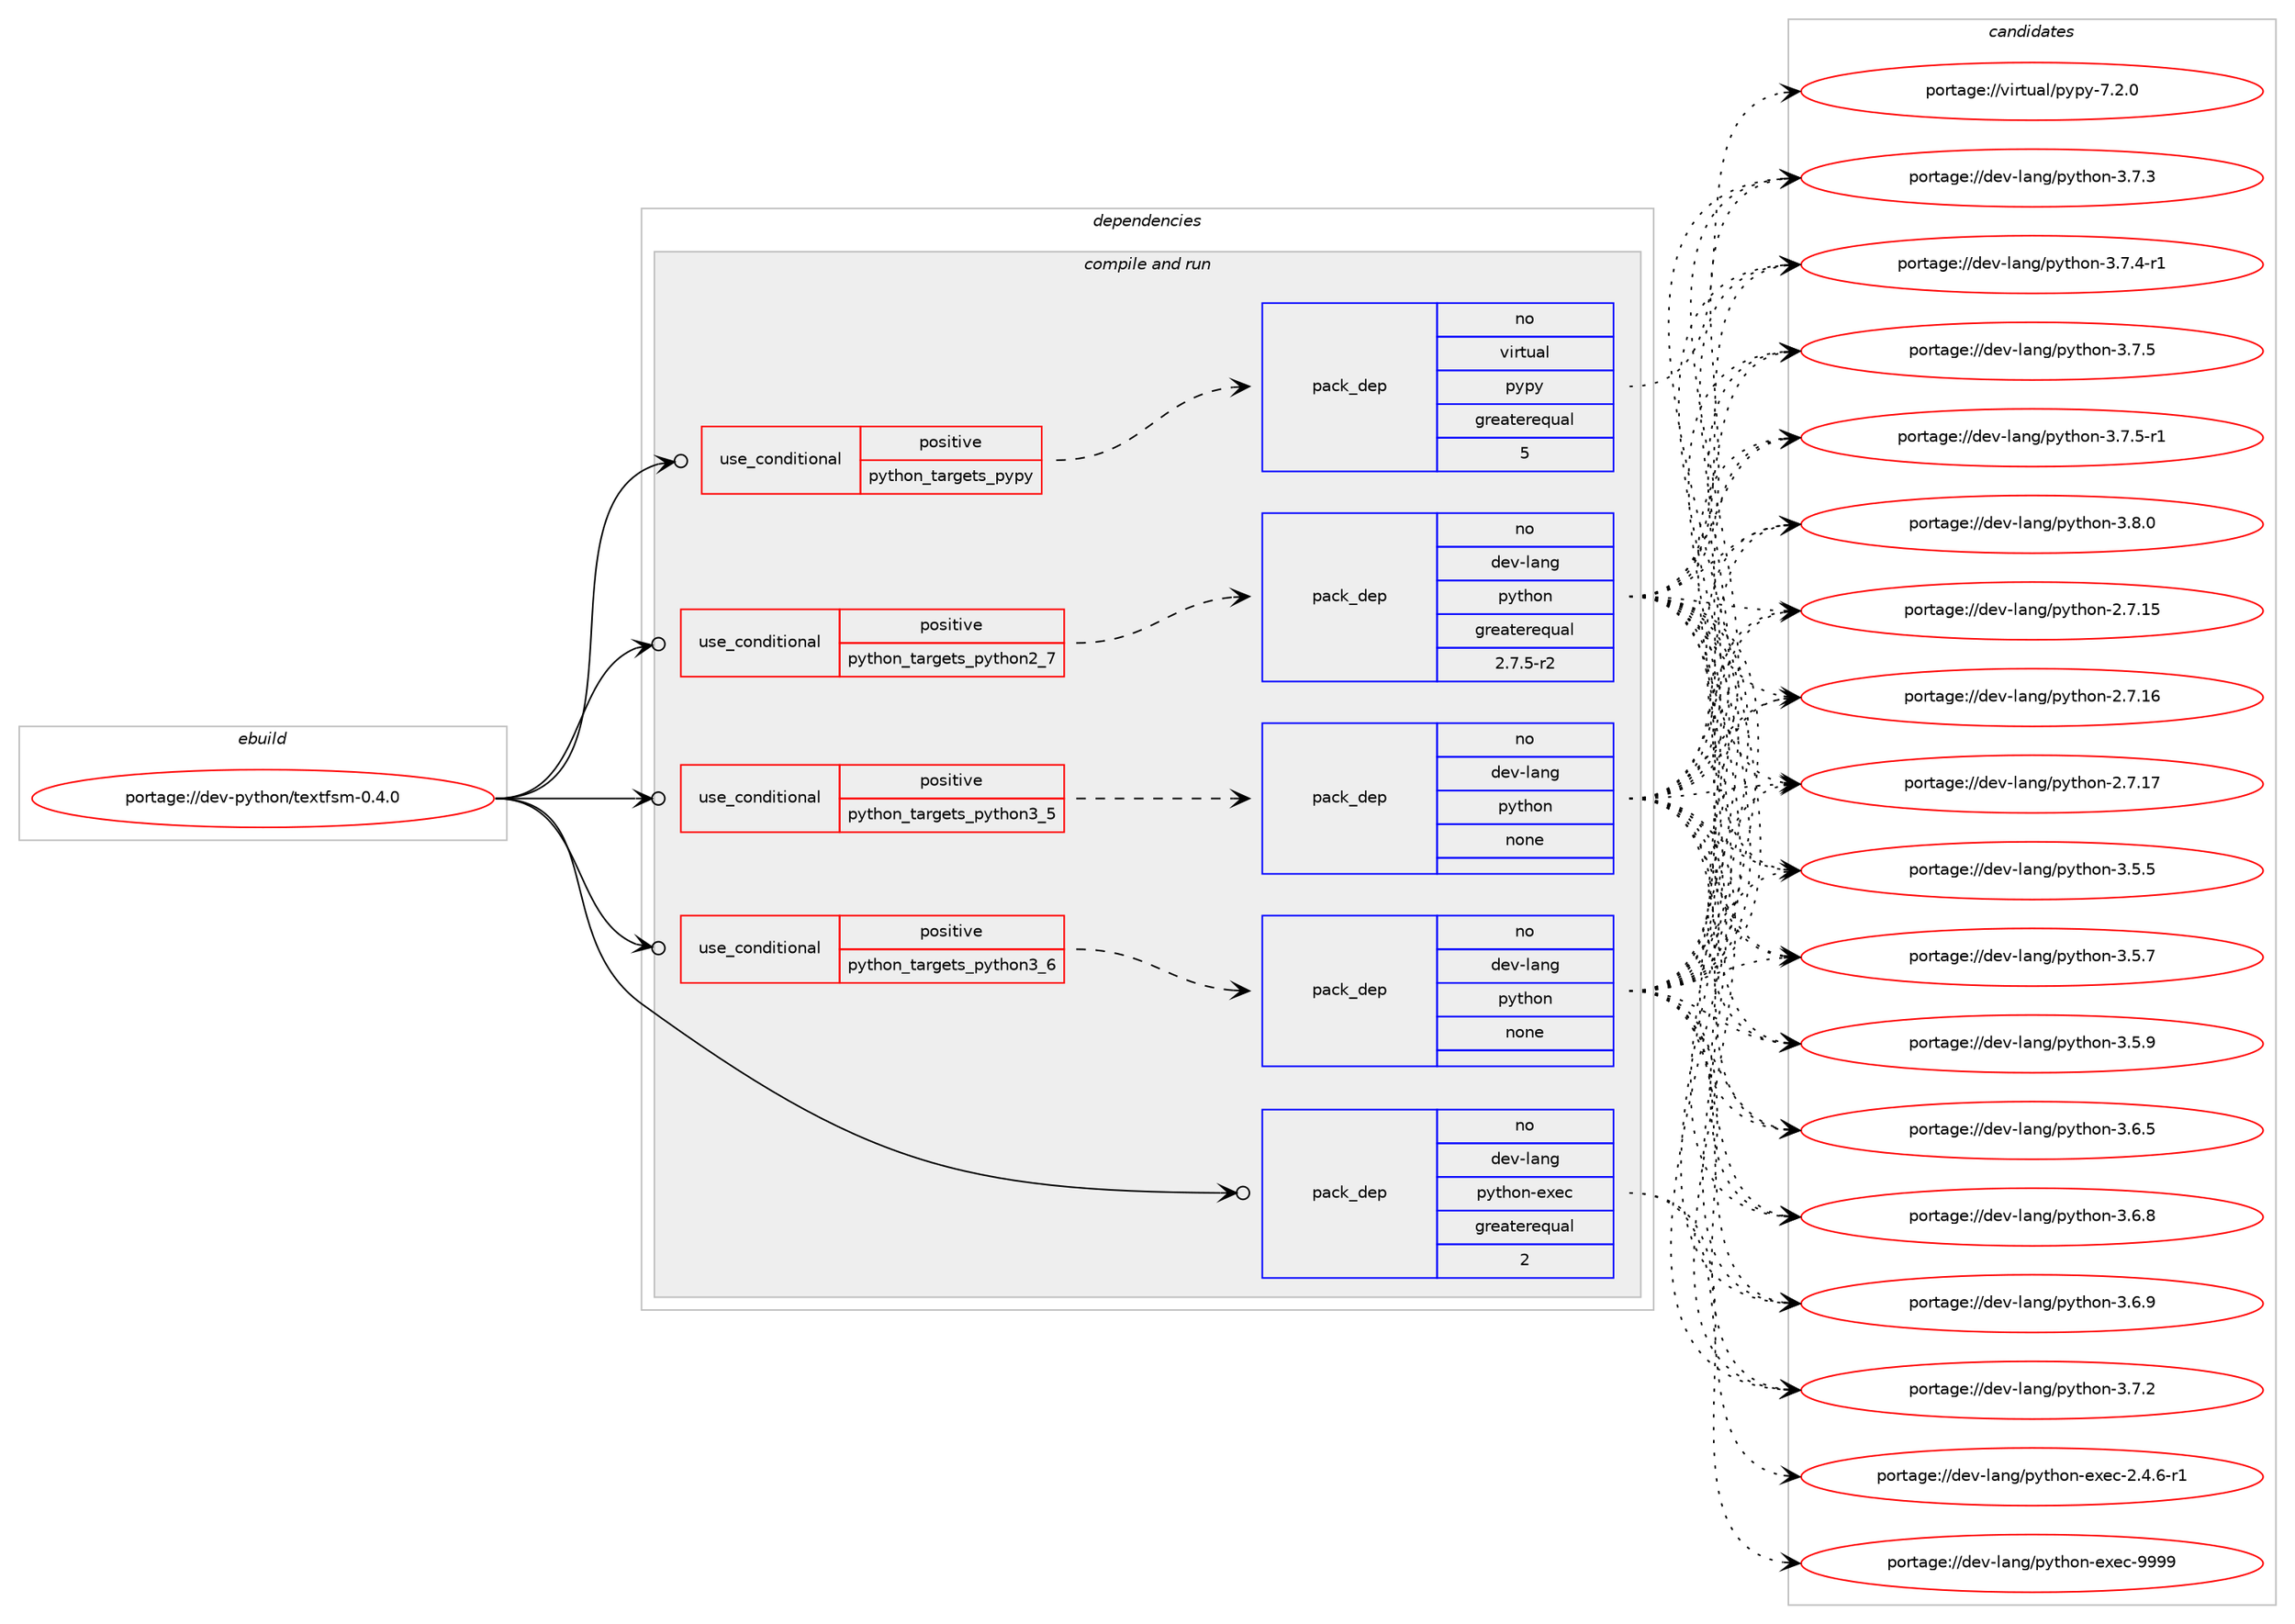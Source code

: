 digraph prolog {

# *************
# Graph options
# *************

newrank=true;
concentrate=true;
compound=true;
graph [rankdir=LR,fontname=Helvetica,fontsize=10,ranksep=1.5];#, ranksep=2.5, nodesep=0.2];
edge  [arrowhead=vee];
node  [fontname=Helvetica,fontsize=10];

# **********
# The ebuild
# **********

subgraph cluster_leftcol {
color=gray;
rank=same;
label=<<i>ebuild</i>>;
id [label="portage://dev-python/textfsm-0.4.0", color=red, width=4, href="../dev-python/textfsm-0.4.0.svg"];
}

# ****************
# The dependencies
# ****************

subgraph cluster_midcol {
color=gray;
label=<<i>dependencies</i>>;
subgraph cluster_compile {
fillcolor="#eeeeee";
style=filled;
label=<<i>compile</i>>;
}
subgraph cluster_compileandrun {
fillcolor="#eeeeee";
style=filled;
label=<<i>compile and run</i>>;
subgraph cond39736 {
dependency175649 [label=<<TABLE BORDER="0" CELLBORDER="1" CELLSPACING="0" CELLPADDING="4"><TR><TD ROWSPAN="3" CELLPADDING="10">use_conditional</TD></TR><TR><TD>positive</TD></TR><TR><TD>python_targets_pypy</TD></TR></TABLE>>, shape=none, color=red];
subgraph pack132509 {
dependency175650 [label=<<TABLE BORDER="0" CELLBORDER="1" CELLSPACING="0" CELLPADDING="4" WIDTH="220"><TR><TD ROWSPAN="6" CELLPADDING="30">pack_dep</TD></TR><TR><TD WIDTH="110">no</TD></TR><TR><TD>virtual</TD></TR><TR><TD>pypy</TD></TR><TR><TD>greaterequal</TD></TR><TR><TD>5</TD></TR></TABLE>>, shape=none, color=blue];
}
dependency175649:e -> dependency175650:w [weight=20,style="dashed",arrowhead="vee"];
}
id:e -> dependency175649:w [weight=20,style="solid",arrowhead="odotvee"];
subgraph cond39737 {
dependency175651 [label=<<TABLE BORDER="0" CELLBORDER="1" CELLSPACING="0" CELLPADDING="4"><TR><TD ROWSPAN="3" CELLPADDING="10">use_conditional</TD></TR><TR><TD>positive</TD></TR><TR><TD>python_targets_python2_7</TD></TR></TABLE>>, shape=none, color=red];
subgraph pack132510 {
dependency175652 [label=<<TABLE BORDER="0" CELLBORDER="1" CELLSPACING="0" CELLPADDING="4" WIDTH="220"><TR><TD ROWSPAN="6" CELLPADDING="30">pack_dep</TD></TR><TR><TD WIDTH="110">no</TD></TR><TR><TD>dev-lang</TD></TR><TR><TD>python</TD></TR><TR><TD>greaterequal</TD></TR><TR><TD>2.7.5-r2</TD></TR></TABLE>>, shape=none, color=blue];
}
dependency175651:e -> dependency175652:w [weight=20,style="dashed",arrowhead="vee"];
}
id:e -> dependency175651:w [weight=20,style="solid",arrowhead="odotvee"];
subgraph cond39738 {
dependency175653 [label=<<TABLE BORDER="0" CELLBORDER="1" CELLSPACING="0" CELLPADDING="4"><TR><TD ROWSPAN="3" CELLPADDING="10">use_conditional</TD></TR><TR><TD>positive</TD></TR><TR><TD>python_targets_python3_5</TD></TR></TABLE>>, shape=none, color=red];
subgraph pack132511 {
dependency175654 [label=<<TABLE BORDER="0" CELLBORDER="1" CELLSPACING="0" CELLPADDING="4" WIDTH="220"><TR><TD ROWSPAN="6" CELLPADDING="30">pack_dep</TD></TR><TR><TD WIDTH="110">no</TD></TR><TR><TD>dev-lang</TD></TR><TR><TD>python</TD></TR><TR><TD>none</TD></TR><TR><TD></TD></TR></TABLE>>, shape=none, color=blue];
}
dependency175653:e -> dependency175654:w [weight=20,style="dashed",arrowhead="vee"];
}
id:e -> dependency175653:w [weight=20,style="solid",arrowhead="odotvee"];
subgraph cond39739 {
dependency175655 [label=<<TABLE BORDER="0" CELLBORDER="1" CELLSPACING="0" CELLPADDING="4"><TR><TD ROWSPAN="3" CELLPADDING="10">use_conditional</TD></TR><TR><TD>positive</TD></TR><TR><TD>python_targets_python3_6</TD></TR></TABLE>>, shape=none, color=red];
subgraph pack132512 {
dependency175656 [label=<<TABLE BORDER="0" CELLBORDER="1" CELLSPACING="0" CELLPADDING="4" WIDTH="220"><TR><TD ROWSPAN="6" CELLPADDING="30">pack_dep</TD></TR><TR><TD WIDTH="110">no</TD></TR><TR><TD>dev-lang</TD></TR><TR><TD>python</TD></TR><TR><TD>none</TD></TR><TR><TD></TD></TR></TABLE>>, shape=none, color=blue];
}
dependency175655:e -> dependency175656:w [weight=20,style="dashed",arrowhead="vee"];
}
id:e -> dependency175655:w [weight=20,style="solid",arrowhead="odotvee"];
subgraph pack132513 {
dependency175657 [label=<<TABLE BORDER="0" CELLBORDER="1" CELLSPACING="0" CELLPADDING="4" WIDTH="220"><TR><TD ROWSPAN="6" CELLPADDING="30">pack_dep</TD></TR><TR><TD WIDTH="110">no</TD></TR><TR><TD>dev-lang</TD></TR><TR><TD>python-exec</TD></TR><TR><TD>greaterequal</TD></TR><TR><TD>2</TD></TR></TABLE>>, shape=none, color=blue];
}
id:e -> dependency175657:w [weight=20,style="solid",arrowhead="odotvee"];
}
subgraph cluster_run {
fillcolor="#eeeeee";
style=filled;
label=<<i>run</i>>;
}
}

# **************
# The candidates
# **************

subgraph cluster_choices {
rank=same;
color=gray;
label=<<i>candidates</i>>;

subgraph choice132509 {
color=black;
nodesep=1;
choiceportage1181051141161179710847112121112121455546504648 [label="portage://virtual/pypy-7.2.0", color=red, width=4,href="../virtual/pypy-7.2.0.svg"];
dependency175650:e -> choiceportage1181051141161179710847112121112121455546504648:w [style=dotted,weight="100"];
}
subgraph choice132510 {
color=black;
nodesep=1;
choiceportage10010111845108971101034711212111610411111045504655464953 [label="portage://dev-lang/python-2.7.15", color=red, width=4,href="../dev-lang/python-2.7.15.svg"];
choiceportage10010111845108971101034711212111610411111045504655464954 [label="portage://dev-lang/python-2.7.16", color=red, width=4,href="../dev-lang/python-2.7.16.svg"];
choiceportage10010111845108971101034711212111610411111045504655464955 [label="portage://dev-lang/python-2.7.17", color=red, width=4,href="../dev-lang/python-2.7.17.svg"];
choiceportage100101118451089711010347112121116104111110455146534653 [label="portage://dev-lang/python-3.5.5", color=red, width=4,href="../dev-lang/python-3.5.5.svg"];
choiceportage100101118451089711010347112121116104111110455146534655 [label="portage://dev-lang/python-3.5.7", color=red, width=4,href="../dev-lang/python-3.5.7.svg"];
choiceportage100101118451089711010347112121116104111110455146534657 [label="portage://dev-lang/python-3.5.9", color=red, width=4,href="../dev-lang/python-3.5.9.svg"];
choiceportage100101118451089711010347112121116104111110455146544653 [label="portage://dev-lang/python-3.6.5", color=red, width=4,href="../dev-lang/python-3.6.5.svg"];
choiceportage100101118451089711010347112121116104111110455146544656 [label="portage://dev-lang/python-3.6.8", color=red, width=4,href="../dev-lang/python-3.6.8.svg"];
choiceportage100101118451089711010347112121116104111110455146544657 [label="portage://dev-lang/python-3.6.9", color=red, width=4,href="../dev-lang/python-3.6.9.svg"];
choiceportage100101118451089711010347112121116104111110455146554650 [label="portage://dev-lang/python-3.7.2", color=red, width=4,href="../dev-lang/python-3.7.2.svg"];
choiceportage100101118451089711010347112121116104111110455146554651 [label="portage://dev-lang/python-3.7.3", color=red, width=4,href="../dev-lang/python-3.7.3.svg"];
choiceportage1001011184510897110103471121211161041111104551465546524511449 [label="portage://dev-lang/python-3.7.4-r1", color=red, width=4,href="../dev-lang/python-3.7.4-r1.svg"];
choiceportage100101118451089711010347112121116104111110455146554653 [label="portage://dev-lang/python-3.7.5", color=red, width=4,href="../dev-lang/python-3.7.5.svg"];
choiceportage1001011184510897110103471121211161041111104551465546534511449 [label="portage://dev-lang/python-3.7.5-r1", color=red, width=4,href="../dev-lang/python-3.7.5-r1.svg"];
choiceportage100101118451089711010347112121116104111110455146564648 [label="portage://dev-lang/python-3.8.0", color=red, width=4,href="../dev-lang/python-3.8.0.svg"];
dependency175652:e -> choiceportage10010111845108971101034711212111610411111045504655464953:w [style=dotted,weight="100"];
dependency175652:e -> choiceportage10010111845108971101034711212111610411111045504655464954:w [style=dotted,weight="100"];
dependency175652:e -> choiceportage10010111845108971101034711212111610411111045504655464955:w [style=dotted,weight="100"];
dependency175652:e -> choiceportage100101118451089711010347112121116104111110455146534653:w [style=dotted,weight="100"];
dependency175652:e -> choiceportage100101118451089711010347112121116104111110455146534655:w [style=dotted,weight="100"];
dependency175652:e -> choiceportage100101118451089711010347112121116104111110455146534657:w [style=dotted,weight="100"];
dependency175652:e -> choiceportage100101118451089711010347112121116104111110455146544653:w [style=dotted,weight="100"];
dependency175652:e -> choiceportage100101118451089711010347112121116104111110455146544656:w [style=dotted,weight="100"];
dependency175652:e -> choiceportage100101118451089711010347112121116104111110455146544657:w [style=dotted,weight="100"];
dependency175652:e -> choiceportage100101118451089711010347112121116104111110455146554650:w [style=dotted,weight="100"];
dependency175652:e -> choiceportage100101118451089711010347112121116104111110455146554651:w [style=dotted,weight="100"];
dependency175652:e -> choiceportage1001011184510897110103471121211161041111104551465546524511449:w [style=dotted,weight="100"];
dependency175652:e -> choiceportage100101118451089711010347112121116104111110455146554653:w [style=dotted,weight="100"];
dependency175652:e -> choiceportage1001011184510897110103471121211161041111104551465546534511449:w [style=dotted,weight="100"];
dependency175652:e -> choiceportage100101118451089711010347112121116104111110455146564648:w [style=dotted,weight="100"];
}
subgraph choice132511 {
color=black;
nodesep=1;
choiceportage10010111845108971101034711212111610411111045504655464953 [label="portage://dev-lang/python-2.7.15", color=red, width=4,href="../dev-lang/python-2.7.15.svg"];
choiceportage10010111845108971101034711212111610411111045504655464954 [label="portage://dev-lang/python-2.7.16", color=red, width=4,href="../dev-lang/python-2.7.16.svg"];
choiceportage10010111845108971101034711212111610411111045504655464955 [label="portage://dev-lang/python-2.7.17", color=red, width=4,href="../dev-lang/python-2.7.17.svg"];
choiceportage100101118451089711010347112121116104111110455146534653 [label="portage://dev-lang/python-3.5.5", color=red, width=4,href="../dev-lang/python-3.5.5.svg"];
choiceportage100101118451089711010347112121116104111110455146534655 [label="portage://dev-lang/python-3.5.7", color=red, width=4,href="../dev-lang/python-3.5.7.svg"];
choiceportage100101118451089711010347112121116104111110455146534657 [label="portage://dev-lang/python-3.5.9", color=red, width=4,href="../dev-lang/python-3.5.9.svg"];
choiceportage100101118451089711010347112121116104111110455146544653 [label="portage://dev-lang/python-3.6.5", color=red, width=4,href="../dev-lang/python-3.6.5.svg"];
choiceportage100101118451089711010347112121116104111110455146544656 [label="portage://dev-lang/python-3.6.8", color=red, width=4,href="../dev-lang/python-3.6.8.svg"];
choiceportage100101118451089711010347112121116104111110455146544657 [label="portage://dev-lang/python-3.6.9", color=red, width=4,href="../dev-lang/python-3.6.9.svg"];
choiceportage100101118451089711010347112121116104111110455146554650 [label="portage://dev-lang/python-3.7.2", color=red, width=4,href="../dev-lang/python-3.7.2.svg"];
choiceportage100101118451089711010347112121116104111110455146554651 [label="portage://dev-lang/python-3.7.3", color=red, width=4,href="../dev-lang/python-3.7.3.svg"];
choiceportage1001011184510897110103471121211161041111104551465546524511449 [label="portage://dev-lang/python-3.7.4-r1", color=red, width=4,href="../dev-lang/python-3.7.4-r1.svg"];
choiceportage100101118451089711010347112121116104111110455146554653 [label="portage://dev-lang/python-3.7.5", color=red, width=4,href="../dev-lang/python-3.7.5.svg"];
choiceportage1001011184510897110103471121211161041111104551465546534511449 [label="portage://dev-lang/python-3.7.5-r1", color=red, width=4,href="../dev-lang/python-3.7.5-r1.svg"];
choiceportage100101118451089711010347112121116104111110455146564648 [label="portage://dev-lang/python-3.8.0", color=red, width=4,href="../dev-lang/python-3.8.0.svg"];
dependency175654:e -> choiceportage10010111845108971101034711212111610411111045504655464953:w [style=dotted,weight="100"];
dependency175654:e -> choiceportage10010111845108971101034711212111610411111045504655464954:w [style=dotted,weight="100"];
dependency175654:e -> choiceportage10010111845108971101034711212111610411111045504655464955:w [style=dotted,weight="100"];
dependency175654:e -> choiceportage100101118451089711010347112121116104111110455146534653:w [style=dotted,weight="100"];
dependency175654:e -> choiceportage100101118451089711010347112121116104111110455146534655:w [style=dotted,weight="100"];
dependency175654:e -> choiceportage100101118451089711010347112121116104111110455146534657:w [style=dotted,weight="100"];
dependency175654:e -> choiceportage100101118451089711010347112121116104111110455146544653:w [style=dotted,weight="100"];
dependency175654:e -> choiceportage100101118451089711010347112121116104111110455146544656:w [style=dotted,weight="100"];
dependency175654:e -> choiceportage100101118451089711010347112121116104111110455146544657:w [style=dotted,weight="100"];
dependency175654:e -> choiceportage100101118451089711010347112121116104111110455146554650:w [style=dotted,weight="100"];
dependency175654:e -> choiceportage100101118451089711010347112121116104111110455146554651:w [style=dotted,weight="100"];
dependency175654:e -> choiceportage1001011184510897110103471121211161041111104551465546524511449:w [style=dotted,weight="100"];
dependency175654:e -> choiceportage100101118451089711010347112121116104111110455146554653:w [style=dotted,weight="100"];
dependency175654:e -> choiceportage1001011184510897110103471121211161041111104551465546534511449:w [style=dotted,weight="100"];
dependency175654:e -> choiceportage100101118451089711010347112121116104111110455146564648:w [style=dotted,weight="100"];
}
subgraph choice132512 {
color=black;
nodesep=1;
choiceportage10010111845108971101034711212111610411111045504655464953 [label="portage://dev-lang/python-2.7.15", color=red, width=4,href="../dev-lang/python-2.7.15.svg"];
choiceportage10010111845108971101034711212111610411111045504655464954 [label="portage://dev-lang/python-2.7.16", color=red, width=4,href="../dev-lang/python-2.7.16.svg"];
choiceportage10010111845108971101034711212111610411111045504655464955 [label="portage://dev-lang/python-2.7.17", color=red, width=4,href="../dev-lang/python-2.7.17.svg"];
choiceportage100101118451089711010347112121116104111110455146534653 [label="portage://dev-lang/python-3.5.5", color=red, width=4,href="../dev-lang/python-3.5.5.svg"];
choiceportage100101118451089711010347112121116104111110455146534655 [label="portage://dev-lang/python-3.5.7", color=red, width=4,href="../dev-lang/python-3.5.7.svg"];
choiceportage100101118451089711010347112121116104111110455146534657 [label="portage://dev-lang/python-3.5.9", color=red, width=4,href="../dev-lang/python-3.5.9.svg"];
choiceportage100101118451089711010347112121116104111110455146544653 [label="portage://dev-lang/python-3.6.5", color=red, width=4,href="../dev-lang/python-3.6.5.svg"];
choiceportage100101118451089711010347112121116104111110455146544656 [label="portage://dev-lang/python-3.6.8", color=red, width=4,href="../dev-lang/python-3.6.8.svg"];
choiceportage100101118451089711010347112121116104111110455146544657 [label="portage://dev-lang/python-3.6.9", color=red, width=4,href="../dev-lang/python-3.6.9.svg"];
choiceportage100101118451089711010347112121116104111110455146554650 [label="portage://dev-lang/python-3.7.2", color=red, width=4,href="../dev-lang/python-3.7.2.svg"];
choiceportage100101118451089711010347112121116104111110455146554651 [label="portage://dev-lang/python-3.7.3", color=red, width=4,href="../dev-lang/python-3.7.3.svg"];
choiceportage1001011184510897110103471121211161041111104551465546524511449 [label="portage://dev-lang/python-3.7.4-r1", color=red, width=4,href="../dev-lang/python-3.7.4-r1.svg"];
choiceportage100101118451089711010347112121116104111110455146554653 [label="portage://dev-lang/python-3.7.5", color=red, width=4,href="../dev-lang/python-3.7.5.svg"];
choiceportage1001011184510897110103471121211161041111104551465546534511449 [label="portage://dev-lang/python-3.7.5-r1", color=red, width=4,href="../dev-lang/python-3.7.5-r1.svg"];
choiceportage100101118451089711010347112121116104111110455146564648 [label="portage://dev-lang/python-3.8.0", color=red, width=4,href="../dev-lang/python-3.8.0.svg"];
dependency175656:e -> choiceportage10010111845108971101034711212111610411111045504655464953:w [style=dotted,weight="100"];
dependency175656:e -> choiceportage10010111845108971101034711212111610411111045504655464954:w [style=dotted,weight="100"];
dependency175656:e -> choiceportage10010111845108971101034711212111610411111045504655464955:w [style=dotted,weight="100"];
dependency175656:e -> choiceportage100101118451089711010347112121116104111110455146534653:w [style=dotted,weight="100"];
dependency175656:e -> choiceportage100101118451089711010347112121116104111110455146534655:w [style=dotted,weight="100"];
dependency175656:e -> choiceportage100101118451089711010347112121116104111110455146534657:w [style=dotted,weight="100"];
dependency175656:e -> choiceportage100101118451089711010347112121116104111110455146544653:w [style=dotted,weight="100"];
dependency175656:e -> choiceportage100101118451089711010347112121116104111110455146544656:w [style=dotted,weight="100"];
dependency175656:e -> choiceportage100101118451089711010347112121116104111110455146544657:w [style=dotted,weight="100"];
dependency175656:e -> choiceportage100101118451089711010347112121116104111110455146554650:w [style=dotted,weight="100"];
dependency175656:e -> choiceportage100101118451089711010347112121116104111110455146554651:w [style=dotted,weight="100"];
dependency175656:e -> choiceportage1001011184510897110103471121211161041111104551465546524511449:w [style=dotted,weight="100"];
dependency175656:e -> choiceportage100101118451089711010347112121116104111110455146554653:w [style=dotted,weight="100"];
dependency175656:e -> choiceportage1001011184510897110103471121211161041111104551465546534511449:w [style=dotted,weight="100"];
dependency175656:e -> choiceportage100101118451089711010347112121116104111110455146564648:w [style=dotted,weight="100"];
}
subgraph choice132513 {
color=black;
nodesep=1;
choiceportage10010111845108971101034711212111610411111045101120101994550465246544511449 [label="portage://dev-lang/python-exec-2.4.6-r1", color=red, width=4,href="../dev-lang/python-exec-2.4.6-r1.svg"];
choiceportage10010111845108971101034711212111610411111045101120101994557575757 [label="portage://dev-lang/python-exec-9999", color=red, width=4,href="../dev-lang/python-exec-9999.svg"];
dependency175657:e -> choiceportage10010111845108971101034711212111610411111045101120101994550465246544511449:w [style=dotted,weight="100"];
dependency175657:e -> choiceportage10010111845108971101034711212111610411111045101120101994557575757:w [style=dotted,weight="100"];
}
}

}
